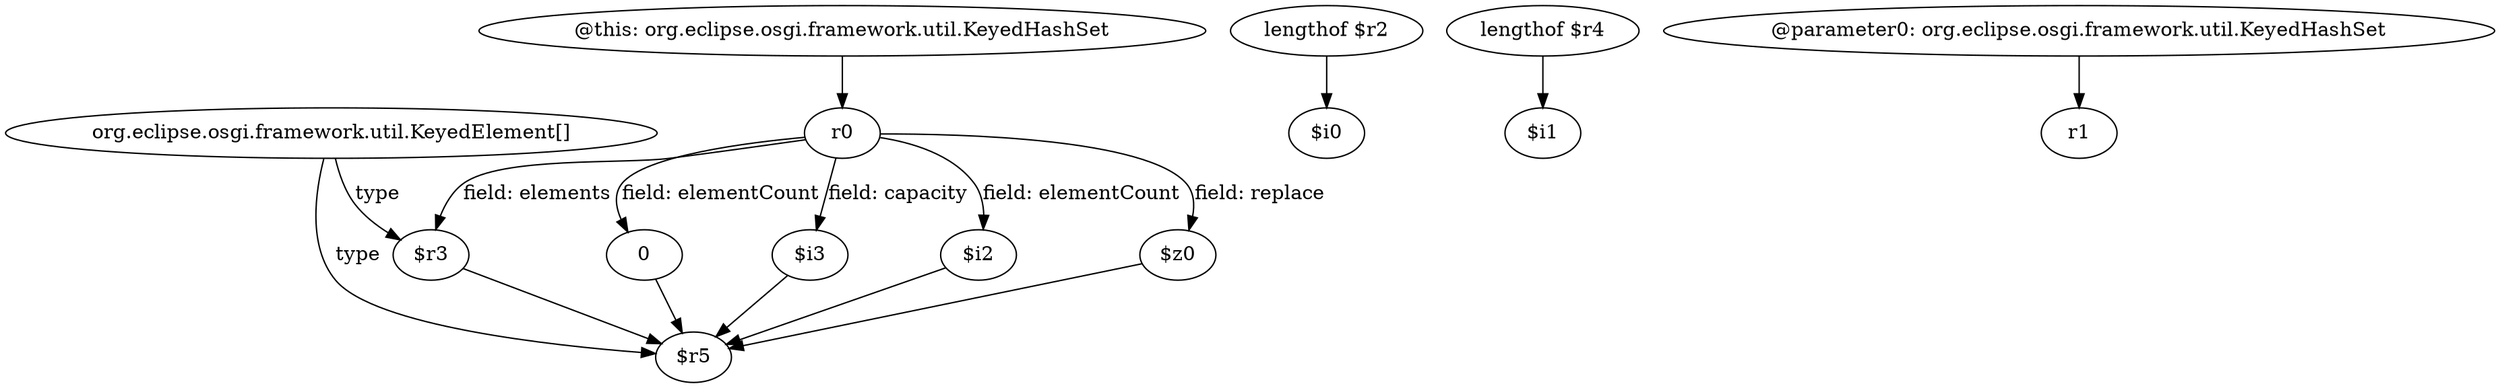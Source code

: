digraph g {
0[label="r0"]
1[label="0"]
0->1[label="field: elementCount"]
2[label="org.eclipse.osgi.framework.util.KeyedElement[]"]
3[label="$r5"]
2->3[label="type"]
4[label="lengthof $r2"]
5[label="$i0"]
4->5[label=""]
1->3[label=""]
6[label="$r3"]
0->6[label="field: elements"]
7[label="lengthof $r4"]
8[label="$i1"]
7->8[label=""]
9[label="$i3"]
9->3[label=""]
10[label="$i2"]
10->3[label=""]
0->10[label="field: elementCount"]
0->9[label="field: capacity"]
11[label="@parameter0: org.eclipse.osgi.framework.util.KeyedHashSet"]
12[label="r1"]
11->12[label=""]
13[label="$z0"]
13->3[label=""]
0->13[label="field: replace"]
14[label="@this: org.eclipse.osgi.framework.util.KeyedHashSet"]
14->0[label=""]
2->6[label="type"]
6->3[label=""]
}